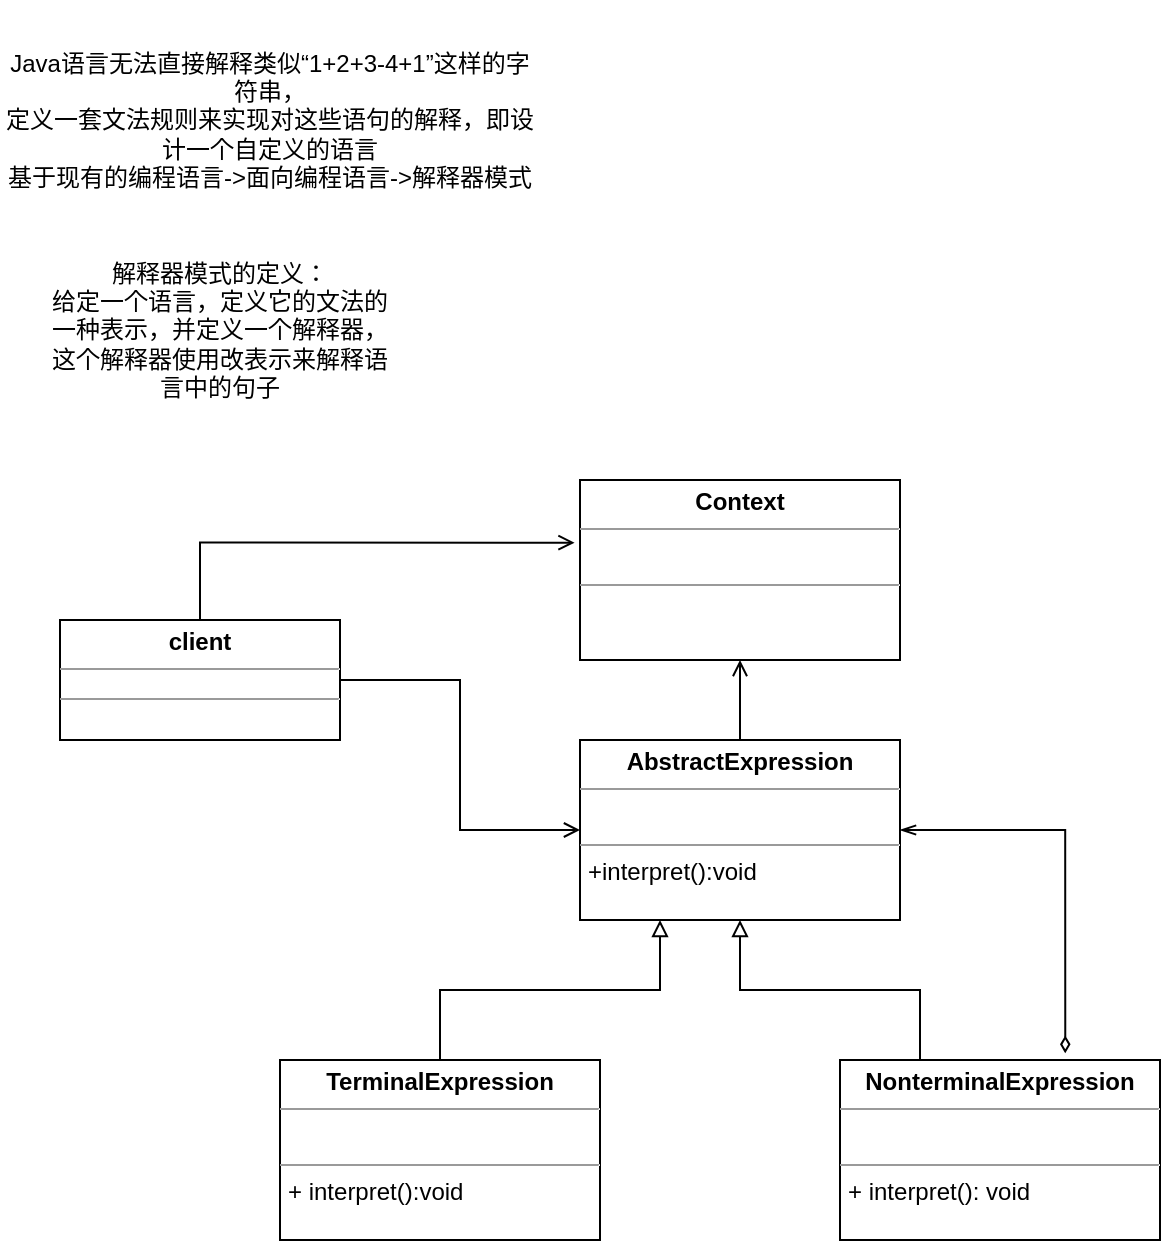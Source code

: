 <mxfile version="20.5.3" type="github">
  <diagram id="6x6XKA2omLFS0tVf6bol" name="第 1 页">
    <mxGraphModel dx="782" dy="436" grid="1" gridSize="10" guides="1" tooltips="1" connect="1" arrows="1" fold="1" page="1" pageScale="1" pageWidth="827" pageHeight="1169" math="0" shadow="0">
      <root>
        <mxCell id="0" />
        <mxCell id="1" parent="0" />
        <mxCell id="qV9KdJhE_TU22LBdMMZh-1" value="Java语言无法直接解释类似“1+2+3-4+1”这样的字符串，&lt;br&gt;定义一套文法规则来实现对这些语句的解释，即设计一个自定义的语言&lt;br&gt;基于现有的编程语言-&amp;gt;面向编程语言-&amp;gt;解释器模式" style="text;html=1;strokeColor=none;fillColor=none;align=center;verticalAlign=middle;whiteSpace=wrap;rounded=0;" vertex="1" parent="1">
          <mxGeometry x="30" y="20" width="270" height="120" as="geometry" />
        </mxCell>
        <mxCell id="qV9KdJhE_TU22LBdMMZh-2" value="解释器模式的定义：&lt;br&gt;给定一个语言，定义它的文法的一种表示，并定义一个解释器，这个解释器使用改表示来解释语言中的句子" style="text;html=1;strokeColor=none;fillColor=none;align=center;verticalAlign=middle;whiteSpace=wrap;rounded=0;" vertex="1" parent="1">
          <mxGeometry x="50" y="140" width="180" height="90" as="geometry" />
        </mxCell>
        <mxCell id="qV9KdJhE_TU22LBdMMZh-17" style="edgeStyle=orthogonalEdgeStyle;rounded=0;orthogonalLoop=1;jettySize=auto;html=1;startArrow=none;startFill=0;endArrow=open;endFill=0;" edge="1" parent="1" source="qV9KdJhE_TU22LBdMMZh-8" target="qV9KdJhE_TU22LBdMMZh-10">
          <mxGeometry relative="1" as="geometry" />
        </mxCell>
        <mxCell id="qV9KdJhE_TU22LBdMMZh-18" style="edgeStyle=orthogonalEdgeStyle;rounded=0;orthogonalLoop=1;jettySize=auto;html=1;entryX=-0.017;entryY=0.348;entryDx=0;entryDy=0;entryPerimeter=0;startArrow=none;startFill=0;endArrow=open;endFill=0;" edge="1" parent="1" source="qV9KdJhE_TU22LBdMMZh-8" target="qV9KdJhE_TU22LBdMMZh-9">
          <mxGeometry relative="1" as="geometry">
            <Array as="points">
              <mxPoint x="130" y="291" />
            </Array>
          </mxGeometry>
        </mxCell>
        <mxCell id="qV9KdJhE_TU22LBdMMZh-8" value="&lt;p style=&quot;margin:0px;margin-top:4px;text-align:center;&quot;&gt;&lt;b&gt;client&lt;/b&gt;&lt;/p&gt;&lt;hr size=&quot;1&quot;&gt;&lt;div style=&quot;height:2px;&quot;&gt;&lt;/div&gt;&lt;hr size=&quot;1&quot;&gt;&lt;div style=&quot;height:2px;&quot;&gt;&lt;br&gt;&lt;/div&gt;" style="verticalAlign=top;align=left;overflow=fill;fontSize=12;fontFamily=Helvetica;html=1;" vertex="1" parent="1">
          <mxGeometry x="60" y="330" width="140" height="60" as="geometry" />
        </mxCell>
        <mxCell id="qV9KdJhE_TU22LBdMMZh-19" value="" style="edgeStyle=orthogonalEdgeStyle;rounded=0;orthogonalLoop=1;jettySize=auto;html=1;startArrow=open;startFill=0;endArrow=none;endFill=0;" edge="1" parent="1" source="qV9KdJhE_TU22LBdMMZh-9" target="qV9KdJhE_TU22LBdMMZh-10">
          <mxGeometry relative="1" as="geometry" />
        </mxCell>
        <mxCell id="qV9KdJhE_TU22LBdMMZh-9" value="&lt;p style=&quot;margin:0px;margin-top:4px;text-align:center;&quot;&gt;&lt;b&gt;Context&lt;/b&gt;&lt;/p&gt;&lt;hr size=&quot;1&quot;&gt;&lt;p style=&quot;margin:0px;margin-left:4px;&quot;&gt;&lt;br&gt;&lt;/p&gt;&lt;hr size=&quot;1&quot;&gt;&lt;p style=&quot;margin:0px;margin-left:4px;&quot;&gt;&lt;br&gt;&lt;/p&gt;" style="verticalAlign=top;align=left;overflow=fill;fontSize=12;fontFamily=Helvetica;html=1;" vertex="1" parent="1">
          <mxGeometry x="320" y="260" width="160" height="90" as="geometry" />
        </mxCell>
        <mxCell id="qV9KdJhE_TU22LBdMMZh-14" style="edgeStyle=orthogonalEdgeStyle;rounded=0;orthogonalLoop=1;jettySize=auto;html=1;entryX=0.704;entryY=-0.037;entryDx=0;entryDy=0;entryPerimeter=0;startArrow=openThin;startFill=0;endArrow=diamondThin;endFill=0;" edge="1" parent="1" source="qV9KdJhE_TU22LBdMMZh-10" target="qV9KdJhE_TU22LBdMMZh-13">
          <mxGeometry relative="1" as="geometry">
            <Array as="points">
              <mxPoint x="563" y="435" />
            </Array>
          </mxGeometry>
        </mxCell>
        <mxCell id="qV9KdJhE_TU22LBdMMZh-10" value="&lt;p style=&quot;margin:0px;margin-top:4px;text-align:center;&quot;&gt;&lt;b&gt;AbstractExpression&lt;/b&gt;&lt;/p&gt;&lt;hr size=&quot;1&quot;&gt;&lt;p style=&quot;margin:0px;margin-left:4px;&quot;&gt;&lt;br&gt;&lt;/p&gt;&lt;hr size=&quot;1&quot;&gt;&lt;p style=&quot;margin:0px;margin-left:4px;&quot;&gt;+interpret():void&lt;/p&gt;" style="verticalAlign=top;align=left;overflow=fill;fontSize=12;fontFamily=Helvetica;html=1;" vertex="1" parent="1">
          <mxGeometry x="320" y="390" width="160" height="90" as="geometry" />
        </mxCell>
        <mxCell id="qV9KdJhE_TU22LBdMMZh-16" style="edgeStyle=orthogonalEdgeStyle;rounded=0;orthogonalLoop=1;jettySize=auto;html=1;entryX=0.25;entryY=1;entryDx=0;entryDy=0;startArrow=none;startFill=0;endArrow=block;endFill=0;" edge="1" parent="1" source="qV9KdJhE_TU22LBdMMZh-12" target="qV9KdJhE_TU22LBdMMZh-10">
          <mxGeometry relative="1" as="geometry" />
        </mxCell>
        <mxCell id="qV9KdJhE_TU22LBdMMZh-12" value="&lt;p style=&quot;margin:0px;margin-top:4px;text-align:center;&quot;&gt;&lt;b&gt;TerminalExpression&lt;/b&gt;&lt;/p&gt;&lt;hr size=&quot;1&quot;&gt;&lt;p style=&quot;margin:0px;margin-left:4px;&quot;&gt;&lt;br&gt;&lt;/p&gt;&lt;hr size=&quot;1&quot;&gt;&lt;p style=&quot;margin:0px;margin-left:4px;&quot;&gt;+ interpret():void&lt;/p&gt;" style="verticalAlign=top;align=left;overflow=fill;fontSize=12;fontFamily=Helvetica;html=1;" vertex="1" parent="1">
          <mxGeometry x="170" y="550" width="160" height="90" as="geometry" />
        </mxCell>
        <mxCell id="qV9KdJhE_TU22LBdMMZh-15" style="edgeStyle=orthogonalEdgeStyle;rounded=0;orthogonalLoop=1;jettySize=auto;html=1;exitX=0.25;exitY=0;exitDx=0;exitDy=0;entryX=0.5;entryY=1;entryDx=0;entryDy=0;startArrow=none;startFill=0;endArrow=block;endFill=0;" edge="1" parent="1" source="qV9KdJhE_TU22LBdMMZh-13" target="qV9KdJhE_TU22LBdMMZh-10">
          <mxGeometry relative="1" as="geometry" />
        </mxCell>
        <mxCell id="qV9KdJhE_TU22LBdMMZh-13" value="&lt;p style=&quot;margin:0px;margin-top:4px;text-align:center;&quot;&gt;&lt;b&gt;NonterminalExpression&lt;/b&gt;&lt;/p&gt;&lt;hr size=&quot;1&quot;&gt;&lt;p style=&quot;margin:0px;margin-left:4px;&quot;&gt;&lt;br&gt;&lt;/p&gt;&lt;hr size=&quot;1&quot;&gt;&lt;p style=&quot;margin:0px;margin-left:4px;&quot;&gt;+ interpret(): void&lt;/p&gt;" style="verticalAlign=top;align=left;overflow=fill;fontSize=12;fontFamily=Helvetica;html=1;" vertex="1" parent="1">
          <mxGeometry x="450" y="550" width="160" height="90" as="geometry" />
        </mxCell>
      </root>
    </mxGraphModel>
  </diagram>
</mxfile>
